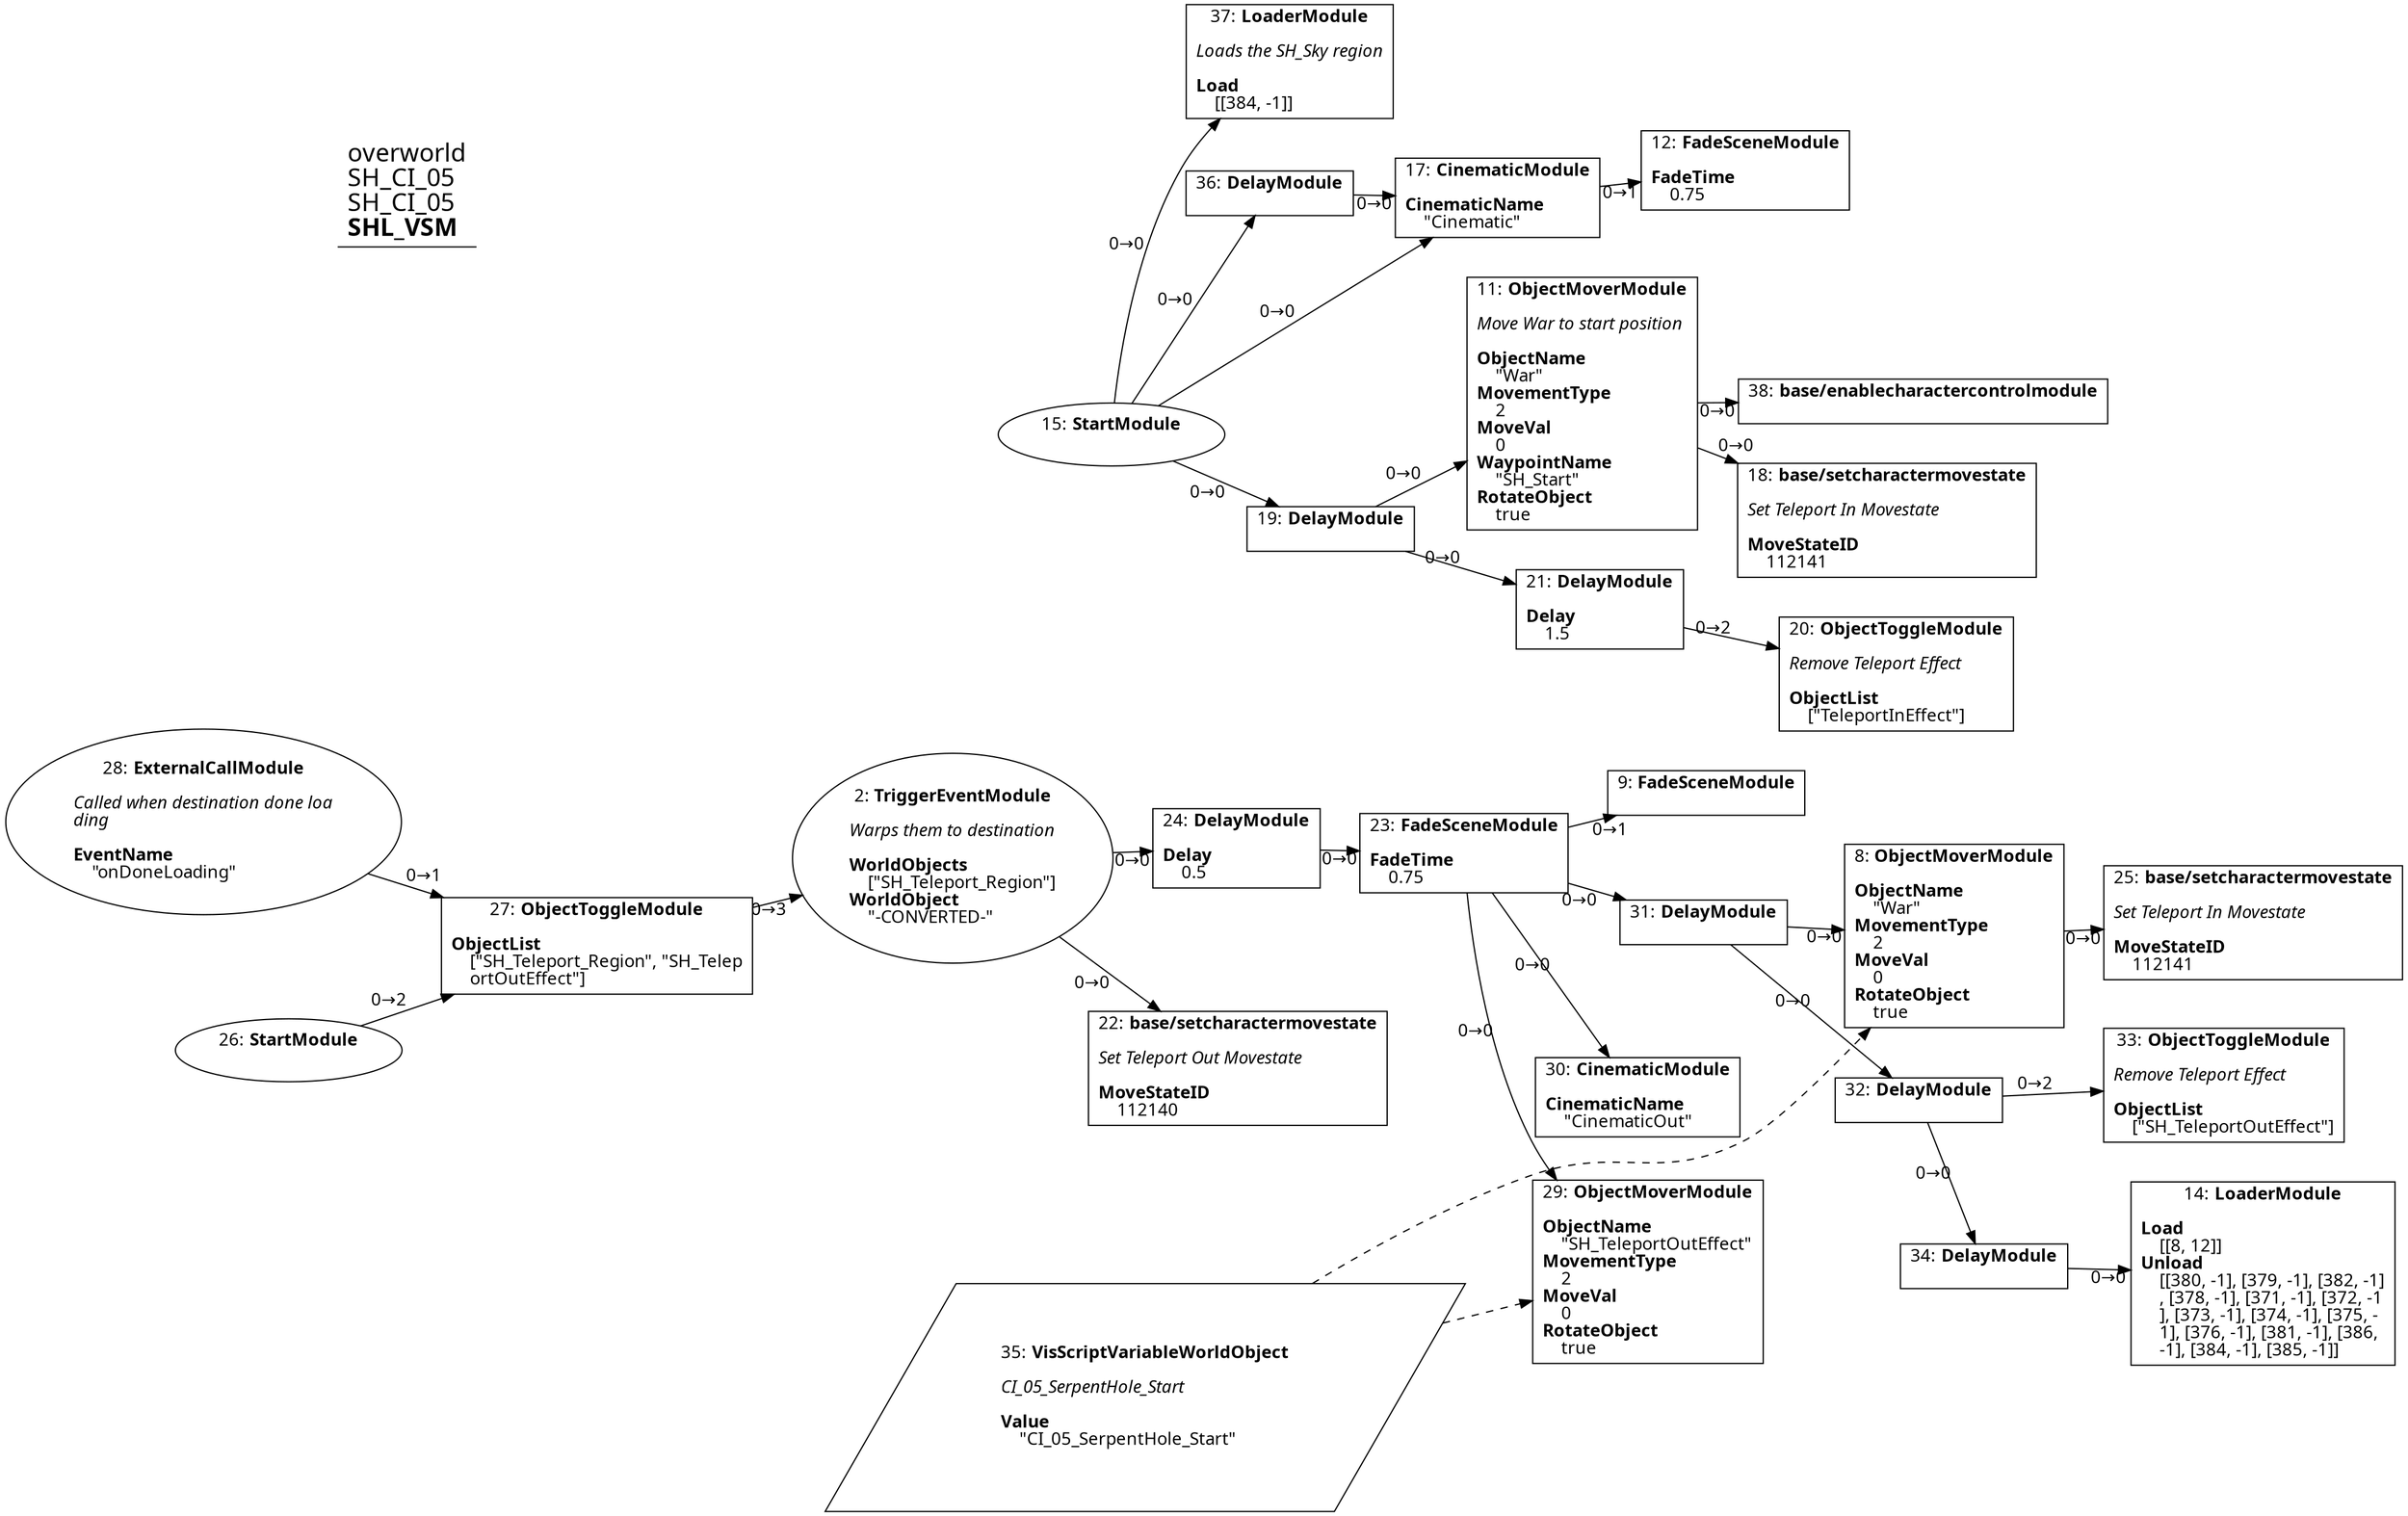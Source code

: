digraph {
    layout = fdp;
    overlap = prism;
    sep = "+16";
    splines = spline;

    node [ shape = box ];

    graph [ fontname = "Segoe UI" ];
    node [ fontname = "Segoe UI" ];
    edge [ fontname = "Segoe UI" ];

    2 [ label = <2: <b>TriggerEventModule</b><br/><br/><i>Warps them to destination<br align="left"/></i><br align="left"/><b>WorldObjects</b><br align="left"/>    [&quot;SH_Teleport_Region&quot;]<br align="left"/><b>WorldObject</b><br align="left"/>    &quot;-CONVERTED-&quot;<br align="left"/>> ];
    2 [ shape = oval ]
    2 [ pos = "0.379,-0.47400004!" ];
    2 -> 22 [ label = "0→0" ];
    2 -> 24 [ label = "0→0" ];

    8 [ label = <8: <b>ObjectMoverModule</b><br/><br/><b>ObjectName</b><br align="left"/>    &quot;War&quot;<br align="left"/><b>MovementType</b><br align="left"/>    2<br align="left"/><b>MoveVal</b><br align="left"/>    0<br align="left"/><b>RotateObject</b><br align="left"/>    true<br align="left"/>> ];
    8 [ pos = "1.366,-0.544!" ];
    8 -> 25 [ label = "0→0" ];
    35 -> 8 [ style = dashed ];

    9 [ label = <9: <b>FadeSceneModule</b><br/><br/>> ];
    9 [ pos = "1.1340001,-0.37100002!" ];

    11 [ label = <11: <b>ObjectMoverModule</b><br/><br/><i>Move War to start position<br align="left"/></i><br align="left"/><b>ObjectName</b><br align="left"/>    &quot;War&quot;<br align="left"/><b>MovementType</b><br align="left"/>    2<br align="left"/><b>MoveVal</b><br align="left"/>    0<br align="left"/><b>WaypointName</b><br align="left"/>    &quot;SH_Start&quot;<br align="left"/><b>RotateObject</b><br align="left"/>    true<br align="left"/>> ];
    11 [ pos = "0.99600005,0.23400001!" ];
    11 -> 18 [ label = "0→0" ];
    11 -> 38 [ label = "0→0" ];

    12 [ label = <12: <b>FadeSceneModule</b><br/><br/><b>FadeTime</b><br align="left"/>    0.75<br align="left"/>> ];
    12 [ pos = "1.1240001,0.404!" ];

    14 [ label = <14: <b>LoaderModule</b><br/><br/><b>Load</b><br align="left"/>    [[8, 12]]<br align="left"/><b>Unload</b><br align="left"/>    [[380, -1], [379, -1], [382, -1]<br align="left"/>    , [378, -1], [371, -1], [372, -1<br align="left"/>    ], [373, -1], [374, -1], [375, -<br align="left"/>    1], [376, -1], [381, -1], [386, <br align="left"/>    -1], [384, -1], [385, -1]]<br align="left"/>> ];
    14 [ pos = "1.7830001,-0.9850001!" ];

    15 [ label = <15: <b>StartModule</b><br/><br/>> ];
    15 [ shape = oval ]
    15 [ pos = "0.56200004,0.22100002!" ];
    15 -> 17 [ label = "0→0" ];
    15 -> 19 [ label = "0→0" ];
    15 -> 36 [ label = "0→0" ];
    15 -> 37 [ label = "0→0" ];

    17 [ label = <17: <b>CinematicModule</b><br/><br/><b>CinematicName</b><br align="left"/>    &quot;Cinematic&quot;<br align="left"/>> ];
    17 [ pos = "0.93700004,0.381!" ];
    17 -> 12 [ label = "0→1" ];

    18 [ label = <18: <b>base/setcharactermovestate</b><br/><br/><i>Set Teleport In Movestate<br align="left"/></i><br align="left"/><b>MoveStateID</b><br align="left"/>    112141<br align="left"/>> ];
    18 [ pos = "1.245,0.09900001!" ];

    19 [ label = <19: <b>DelayModule</b><br/><br/>> ];
    19 [ pos = "0.77800006,0.12900001!" ];
    19 -> 11 [ label = "0→0" ];
    19 -> 21 [ label = "0→0" ];

    20 [ label = <20: <b>ObjectToggleModule</b><br/><br/><i>Remove Teleport Effect<br align="left"/></i><br align="left"/><b>ObjectList</b><br align="left"/>    [&quot;TeleportInEffect&quot;]<br align="left"/>> ];
    20 [ pos = "1.2620001,-0.036000002!" ];

    21 [ label = <21: <b>DelayModule</b><br/><br/><b>Delay</b><br align="left"/>    1.5<br align="left"/>> ];
    21 [ pos = "1.001,0.030000001!" ];
    21 -> 20 [ label = "0→2" ];

    22 [ label = <22: <b>base/setcharactermovestate</b><br/><br/><i>Set Teleport Out Movestate<br align="left"/></i><br align="left"/><b>MoveStateID</b><br align="left"/>    112140<br align="left"/>> ];
    22 [ pos = "0.652,-0.721!" ];

    23 [ label = <23: <b>FadeSceneModule</b><br/><br/><b>FadeTime</b><br align="left"/>    0.75<br align="left"/>> ];
    23 [ pos = "0.88100004,-0.47500002!" ];
    23 -> 29 [ label = "0→0" ];
    23 -> 30 [ label = "0→0" ];
    23 -> 9 [ label = "0→1" ];
    23 -> 31 [ label = "0→0" ];

    24 [ label = <24: <b>DelayModule</b><br/><br/><b>Delay</b><br align="left"/>    0.5<br align="left"/>> ];
    24 [ pos = "0.68200004,-0.47400004!" ];
    24 -> 23 [ label = "0→0" ];

    25 [ label = <25: <b>base/setcharactermovestate</b><br/><br/><i>Set Teleport In Movestate<br align="left"/></i><br align="left"/><b>MoveStateID</b><br align="left"/>    112141<br align="left"/>> ];
    25 [ pos = "1.605,-0.544!" ];

    26 [ label = <26: <b>StartModule</b><br/><br/>> ];
    26 [ shape = oval ]
    26 [ pos = "-0.32700002,-0.652!" ];
    26 -> 27 [ label = "0→2" ];

    27 [ label = <27: <b>ObjectToggleModule</b><br/><br/><b>ObjectList</b><br align="left"/>    [&quot;SH_Teleport_Region&quot;, &quot;SH_Telep<br align="left"/>    ortOutEffect&quot;]<br align="left"/>> ];
    27 [ pos = "-0.047000002,-0.544!" ];
    27 -> 2 [ label = "0→3" ];

    28 [ label = <28: <b>ExternalCallModule</b><br/><br/><i>Called when destination done loa<br align="left"/>ding<br align="left"/></i><br align="left"/><b>EventName</b><br align="left"/>    &quot;onDoneLoading&quot;<br align="left"/>> ];
    28 [ shape = oval ]
    28 [ pos = "-0.34100002,-0.43100002!" ];
    28 -> 27 [ label = "0→1" ];

    29 [ label = <29: <b>ObjectMoverModule</b><br/><br/><b>ObjectName</b><br align="left"/>    &quot;SH_TeleportOutEffect&quot;<br align="left"/><b>MovementType</b><br align="left"/>    2<br align="left"/><b>MoveVal</b><br align="left"/>    0<br align="left"/><b>RotateObject</b><br align="left"/>    true<br align="left"/>> ];
    29 [ pos = "1.136,-0.93700004!" ];
    35 -> 29 [ style = dashed ];

    30 [ label = <30: <b>CinematicModule</b><br/><br/><b>CinematicName</b><br align="left"/>    &quot;CinematicOut&quot;<br align="left"/>> ];
    30 [ pos = "1.1350001,-0.78000003!" ];

    31 [ label = <31: <b>DelayModule</b><br/><br/>> ];
    31 [ pos = "1.143,-0.544!" ];
    31 -> 8 [ label = "0→0" ];
    31 -> 32 [ label = "0→0" ];

    32 [ label = <32: <b>DelayModule</b><br/><br/>> ];
    32 [ pos = "1.3700001,-0.74700004!" ];
    32 -> 33 [ label = "0→2" ];
    32 -> 34 [ label = "0→0" ];

    33 [ label = <33: <b>ObjectToggleModule</b><br/><br/><i>Remove Teleport Effect<br align="left"/></i><br align="left"/><b>ObjectList</b><br align="left"/>    [&quot;SH_TeleportOutEffect&quot;]<br align="left"/>> ];
    33 [ pos = "1.616,-0.70100003!" ];

    34 [ label = <34: <b>DelayModule</b><br/><br/>> ];
    34 [ pos = "1.57,-0.9850001!" ];
    34 -> 14 [ label = "0→0" ];

    35 [ label = <35: <b>VisScriptVariableWorldObject</b><br/><br/><i>CI_05_SerpentHole_Start<br align="left"/></i><br align="left"/><b>Value</b><br align="left"/>    &quot;CI_05_SerpentHole_Start&quot;<br align="left"/>> ];
    35 [ shape = parallelogram ]
    35 [ pos = "0.67800003,-1.0610001!" ];

    36 [ label = <36: <b>DelayModule</b><br/><br/>> ];
    36 [ pos = "0.763,0.38900003!" ];
    36 -> 17 [ label = "0→0" ];

    37 [ label = <37: <b>LoaderModule</b><br/><br/><i>Loads the SH_Sky region<br align="left"/></i><br align="left"/><b>Load</b><br align="left"/>    [[384, -1]]<br align="left"/>> ];
    37 [ pos = "0.76500005,0.504!" ];

    38 [ label = <38: <b>base/enablecharactercontrolmodule</b><br/><br/>> ];
    38 [ pos = "1.2290001,0.23700002!" ];

    title [ pos = "-0.342,0.505!" ];
    title [ shape = underline ];
    title [ label = <<font point-size="20">overworld<br align="left"/>SH_CI_05<br align="left"/>SH_CI_05<br align="left"/><b>SHL_VSM</b><br align="left"/></font>> ];
}
